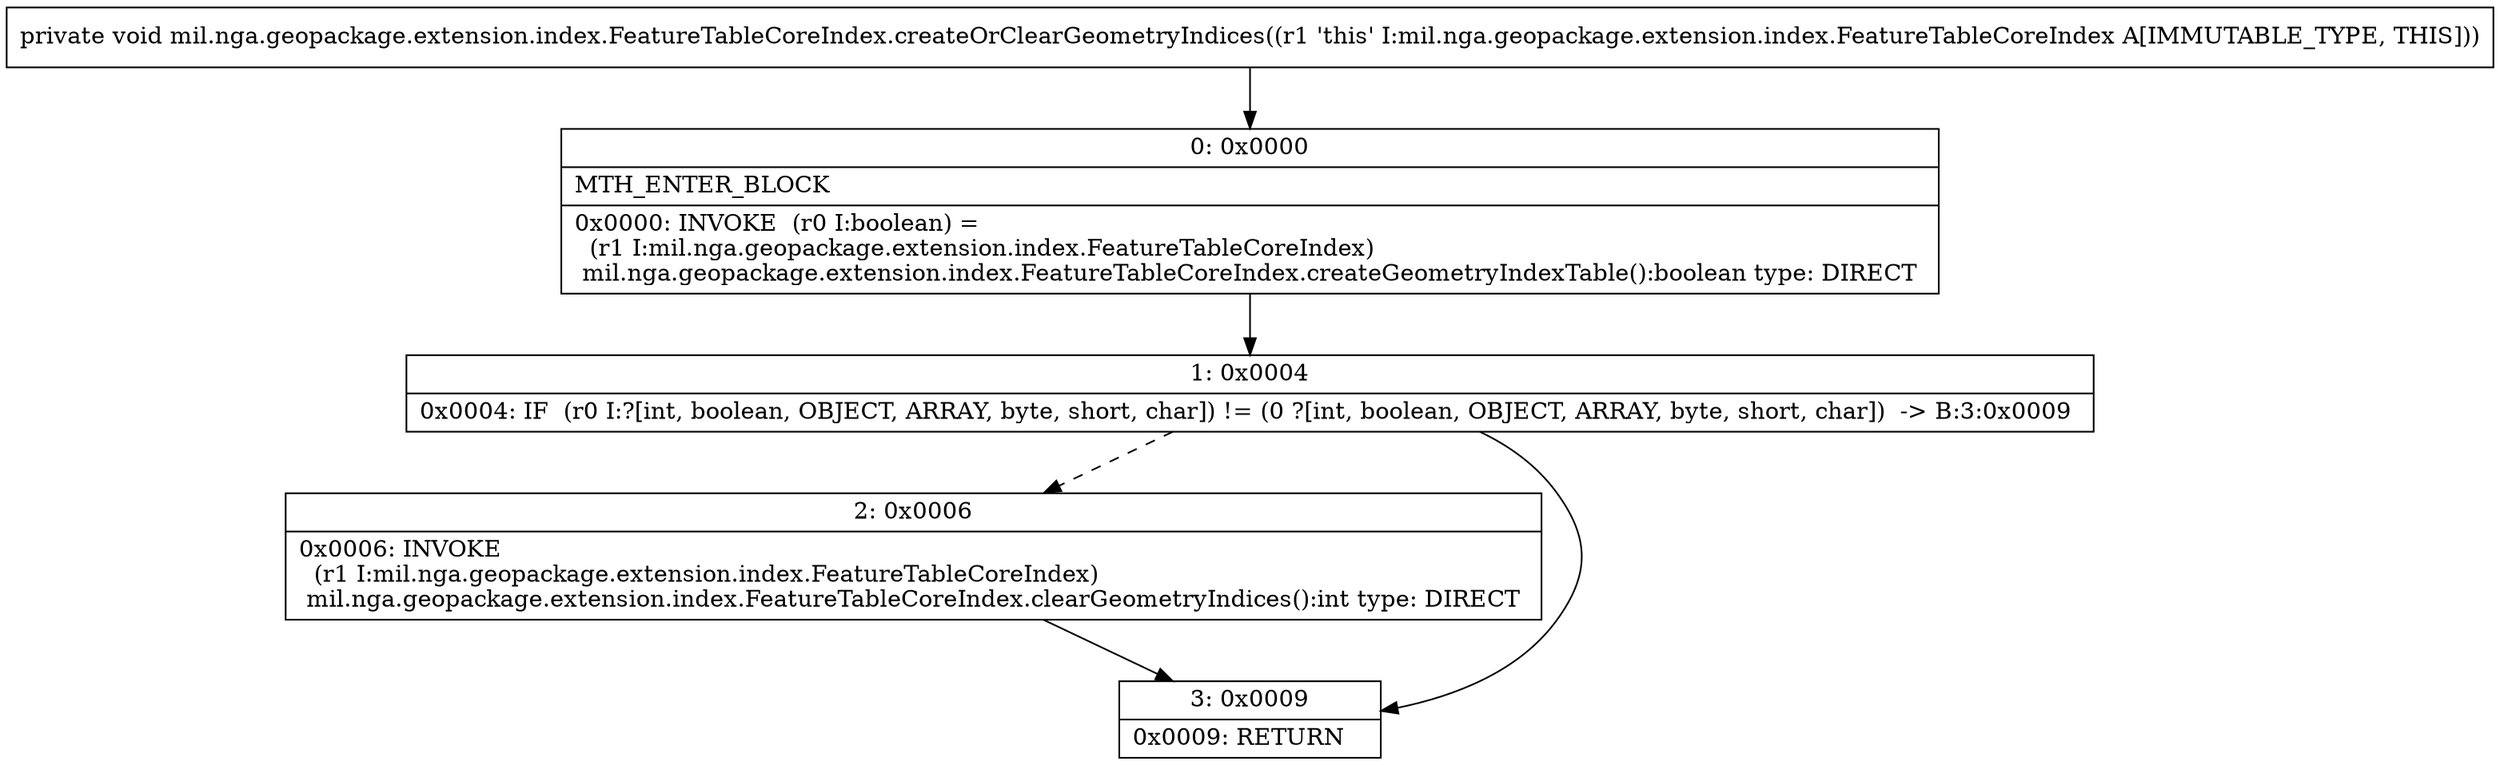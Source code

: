 digraph "CFG formil.nga.geopackage.extension.index.FeatureTableCoreIndex.createOrClearGeometryIndices()V" {
Node_0 [shape=record,label="{0\:\ 0x0000|MTH_ENTER_BLOCK\l|0x0000: INVOKE  (r0 I:boolean) = \l  (r1 I:mil.nga.geopackage.extension.index.FeatureTableCoreIndex)\l mil.nga.geopackage.extension.index.FeatureTableCoreIndex.createGeometryIndexTable():boolean type: DIRECT \l}"];
Node_1 [shape=record,label="{1\:\ 0x0004|0x0004: IF  (r0 I:?[int, boolean, OBJECT, ARRAY, byte, short, char]) != (0 ?[int, boolean, OBJECT, ARRAY, byte, short, char])  \-\> B:3:0x0009 \l}"];
Node_2 [shape=record,label="{2\:\ 0x0006|0x0006: INVOKE  \l  (r1 I:mil.nga.geopackage.extension.index.FeatureTableCoreIndex)\l mil.nga.geopackage.extension.index.FeatureTableCoreIndex.clearGeometryIndices():int type: DIRECT \l}"];
Node_3 [shape=record,label="{3\:\ 0x0009|0x0009: RETURN   \l}"];
MethodNode[shape=record,label="{private void mil.nga.geopackage.extension.index.FeatureTableCoreIndex.createOrClearGeometryIndices((r1 'this' I:mil.nga.geopackage.extension.index.FeatureTableCoreIndex A[IMMUTABLE_TYPE, THIS])) }"];
MethodNode -> Node_0;
Node_0 -> Node_1;
Node_1 -> Node_2[style=dashed];
Node_1 -> Node_3;
Node_2 -> Node_3;
}

